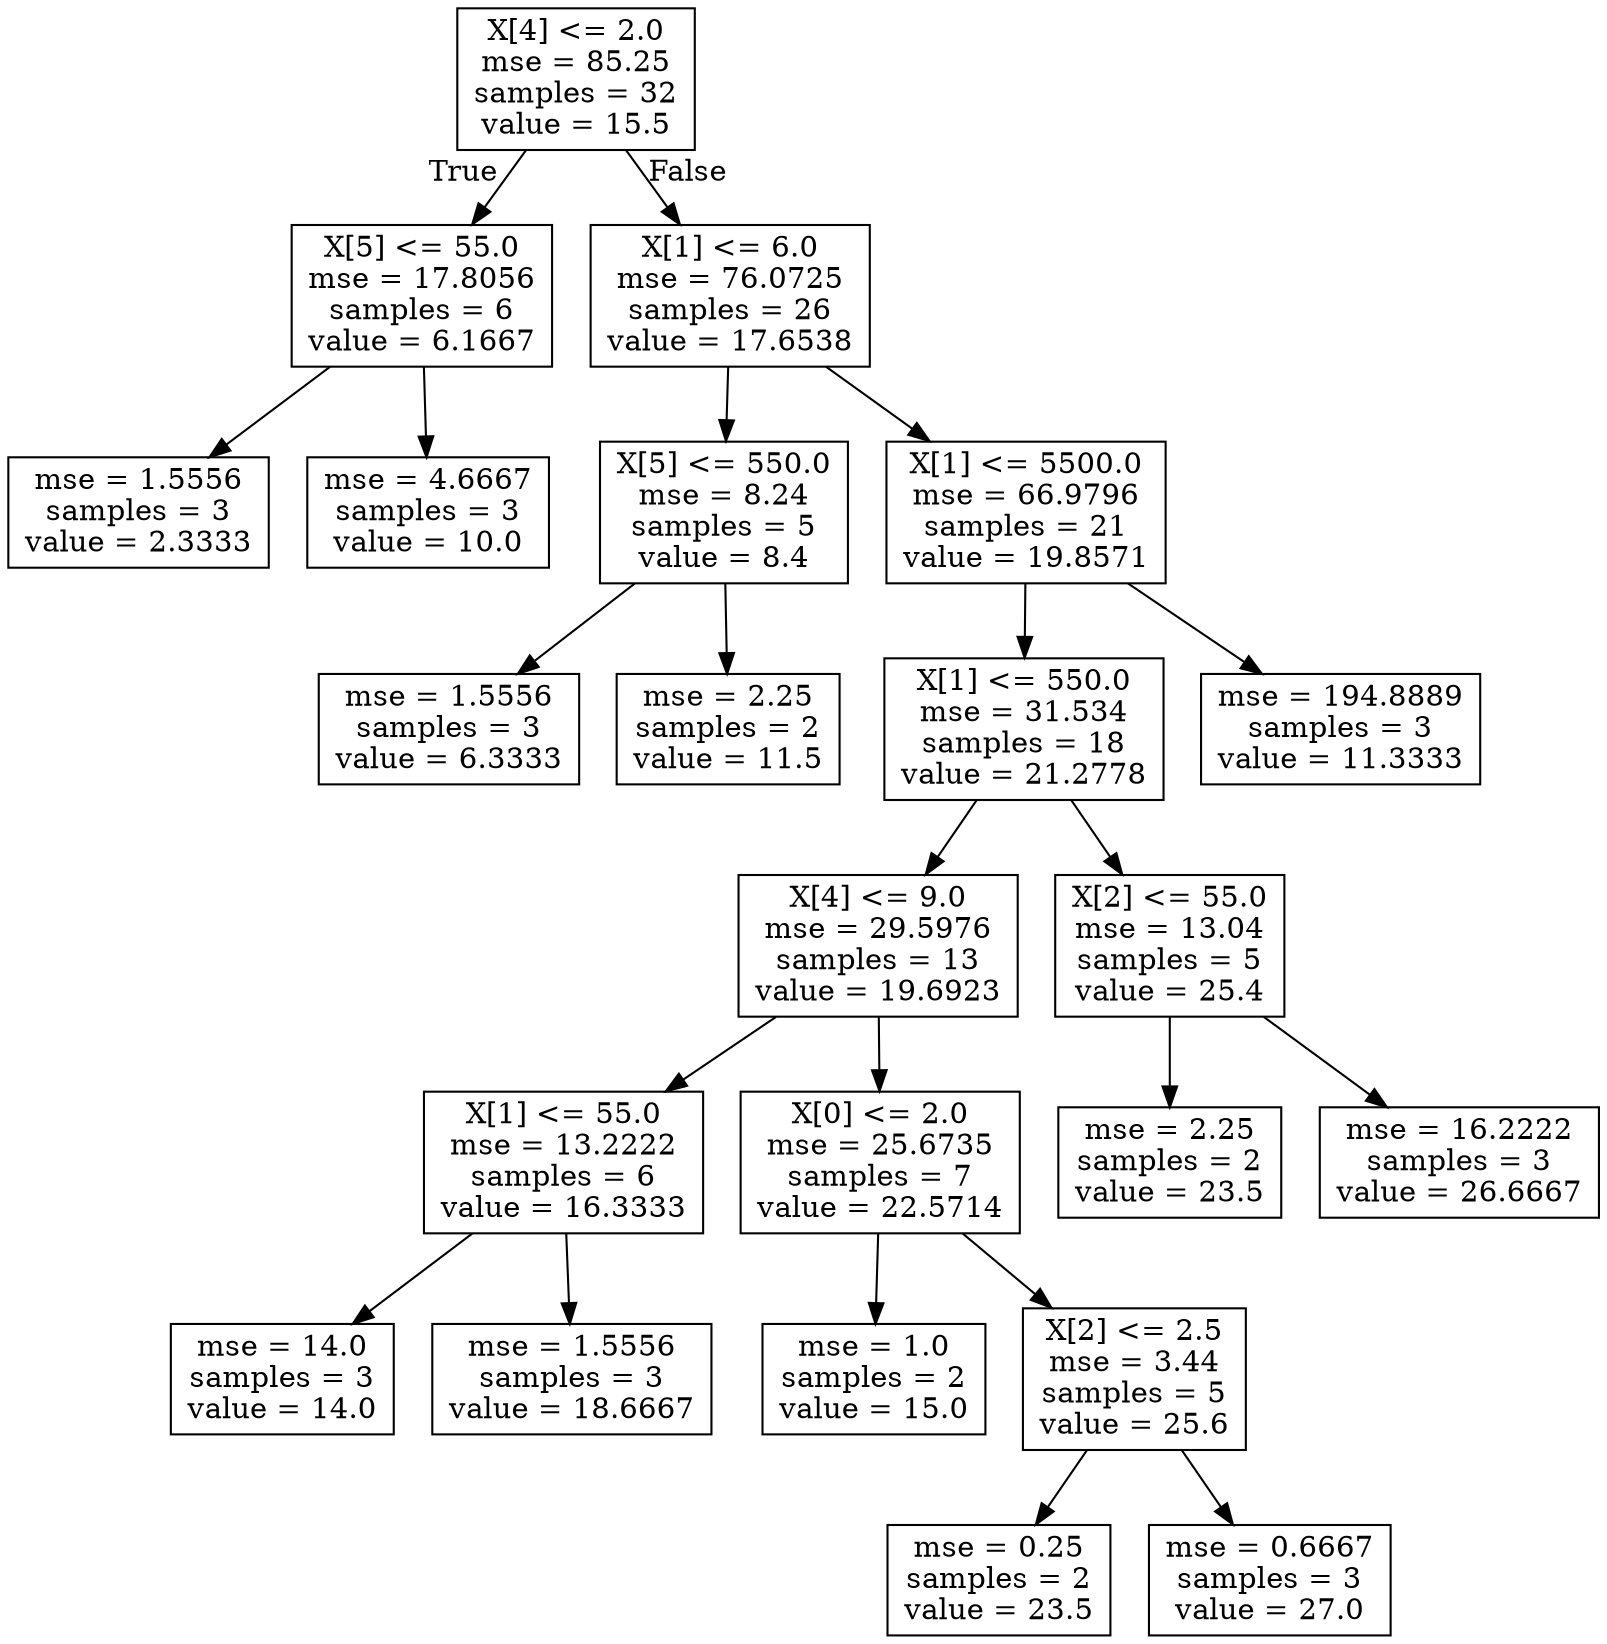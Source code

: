 digraph Tree {
node [shape=box] ;
0 [label="X[4] <= 2.0\nmse = 85.25\nsamples = 32\nvalue = 15.5"] ;
1 [label="X[5] <= 55.0\nmse = 17.8056\nsamples = 6\nvalue = 6.1667"] ;
0 -> 1 [labeldistance=2.5, labelangle=45, headlabel="True"] ;
2 [label="mse = 1.5556\nsamples = 3\nvalue = 2.3333"] ;
1 -> 2 ;
3 [label="mse = 4.6667\nsamples = 3\nvalue = 10.0"] ;
1 -> 3 ;
4 [label="X[1] <= 6.0\nmse = 76.0725\nsamples = 26\nvalue = 17.6538"] ;
0 -> 4 [labeldistance=2.5, labelangle=-45, headlabel="False"] ;
5 [label="X[5] <= 550.0\nmse = 8.24\nsamples = 5\nvalue = 8.4"] ;
4 -> 5 ;
6 [label="mse = 1.5556\nsamples = 3\nvalue = 6.3333"] ;
5 -> 6 ;
7 [label="mse = 2.25\nsamples = 2\nvalue = 11.5"] ;
5 -> 7 ;
8 [label="X[1] <= 5500.0\nmse = 66.9796\nsamples = 21\nvalue = 19.8571"] ;
4 -> 8 ;
9 [label="X[1] <= 550.0\nmse = 31.534\nsamples = 18\nvalue = 21.2778"] ;
8 -> 9 ;
10 [label="X[4] <= 9.0\nmse = 29.5976\nsamples = 13\nvalue = 19.6923"] ;
9 -> 10 ;
11 [label="X[1] <= 55.0\nmse = 13.2222\nsamples = 6\nvalue = 16.3333"] ;
10 -> 11 ;
12 [label="mse = 14.0\nsamples = 3\nvalue = 14.0"] ;
11 -> 12 ;
13 [label="mse = 1.5556\nsamples = 3\nvalue = 18.6667"] ;
11 -> 13 ;
14 [label="X[0] <= 2.0\nmse = 25.6735\nsamples = 7\nvalue = 22.5714"] ;
10 -> 14 ;
15 [label="mse = 1.0\nsamples = 2\nvalue = 15.0"] ;
14 -> 15 ;
16 [label="X[2] <= 2.5\nmse = 3.44\nsamples = 5\nvalue = 25.6"] ;
14 -> 16 ;
17 [label="mse = 0.25\nsamples = 2\nvalue = 23.5"] ;
16 -> 17 ;
18 [label="mse = 0.6667\nsamples = 3\nvalue = 27.0"] ;
16 -> 18 ;
19 [label="X[2] <= 55.0\nmse = 13.04\nsamples = 5\nvalue = 25.4"] ;
9 -> 19 ;
20 [label="mse = 2.25\nsamples = 2\nvalue = 23.5"] ;
19 -> 20 ;
21 [label="mse = 16.2222\nsamples = 3\nvalue = 26.6667"] ;
19 -> 21 ;
22 [label="mse = 194.8889\nsamples = 3\nvalue = 11.3333"] ;
8 -> 22 ;
}